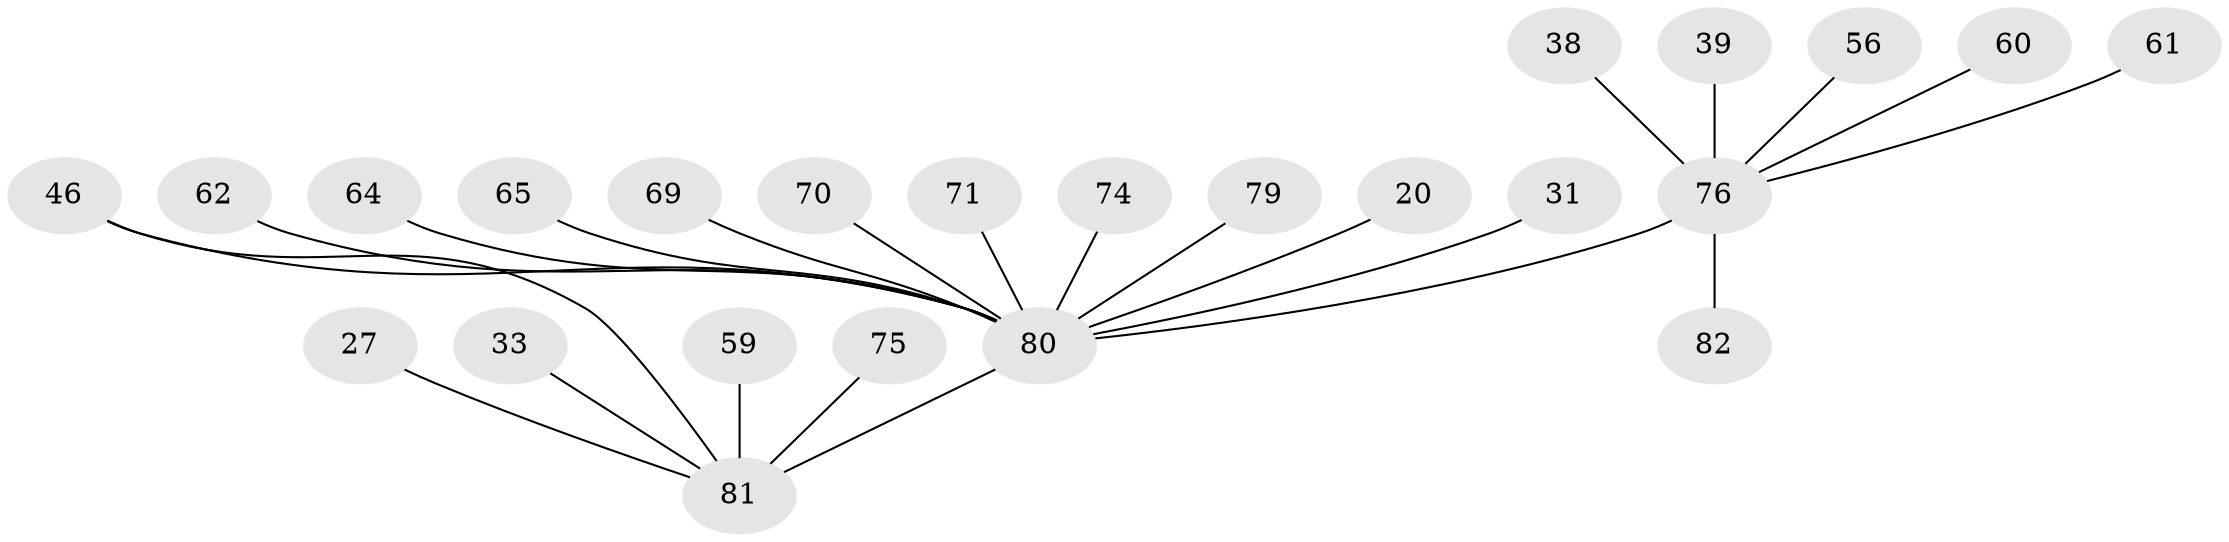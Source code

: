 // original degree distribution, {4: 0.12195121951219512, 7: 0.012195121951219513, 6: 0.012195121951219513, 3: 0.17073170731707318, 8: 0.012195121951219513, 5: 0.036585365853658534, 2: 0.24390243902439024, 1: 0.3902439024390244}
// Generated by graph-tools (version 1.1) at 2025/45/03/04/25 21:45:01]
// undirected, 24 vertices, 24 edges
graph export_dot {
graph [start="1"]
  node [color=gray90,style=filled];
  20;
  27 [super="+23"];
  31 [super="+29"];
  33;
  38;
  39 [super="+13"];
  46 [super="+30"];
  56 [super="+48+55"];
  59;
  60;
  61;
  62;
  64;
  65;
  69;
  70;
  71;
  74;
  75 [super="+58"];
  76 [super="+32+22+53"];
  79;
  80 [super="+42+15+25+49+41+45+73+52+57+63+68+47+77+17"];
  81 [super="+28+40+36"];
  82 [super="+16+72+78"];
  20 -- 80;
  27 -- 81;
  31 -- 80;
  33 -- 81;
  38 -- 76;
  39 -- 76 [weight=4];
  46 -- 81 [weight=3];
  46 -- 80;
  56 -- 76;
  59 -- 81;
  60 -- 76;
  61 -- 76;
  62 -- 80;
  64 -- 80;
  65 -- 80;
  69 -- 80;
  70 -- 80;
  71 -- 80;
  74 -- 80;
  75 -- 81;
  76 -- 82;
  76 -- 80 [weight=6];
  79 -- 80;
  80 -- 81 [weight=4];
}
